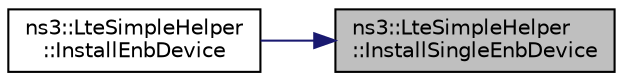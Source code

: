 digraph "ns3::LteSimpleHelper::InstallSingleEnbDevice"
{
 // LATEX_PDF_SIZE
  edge [fontname="Helvetica",fontsize="10",labelfontname="Helvetica",labelfontsize="10"];
  node [fontname="Helvetica",fontsize="10",shape=record];
  rankdir="RL";
  Node1 [label="ns3::LteSimpleHelper\l::InstallSingleEnbDevice",height=0.2,width=0.4,color="black", fillcolor="grey75", style="filled", fontcolor="black",tooltip="Install single ENB device."];
  Node1 -> Node2 [dir="back",color="midnightblue",fontsize="10",style="solid",fontname="Helvetica"];
  Node2 [label="ns3::LteSimpleHelper\l::InstallEnbDevice",height=0.2,width=0.4,color="black", fillcolor="white", style="filled",URL="$classns3_1_1_lte_simple_helper.html#a406e71dd8dcda8fa2f9a9fc31ff6494a",tooltip="create a set of eNB devices"];
}
